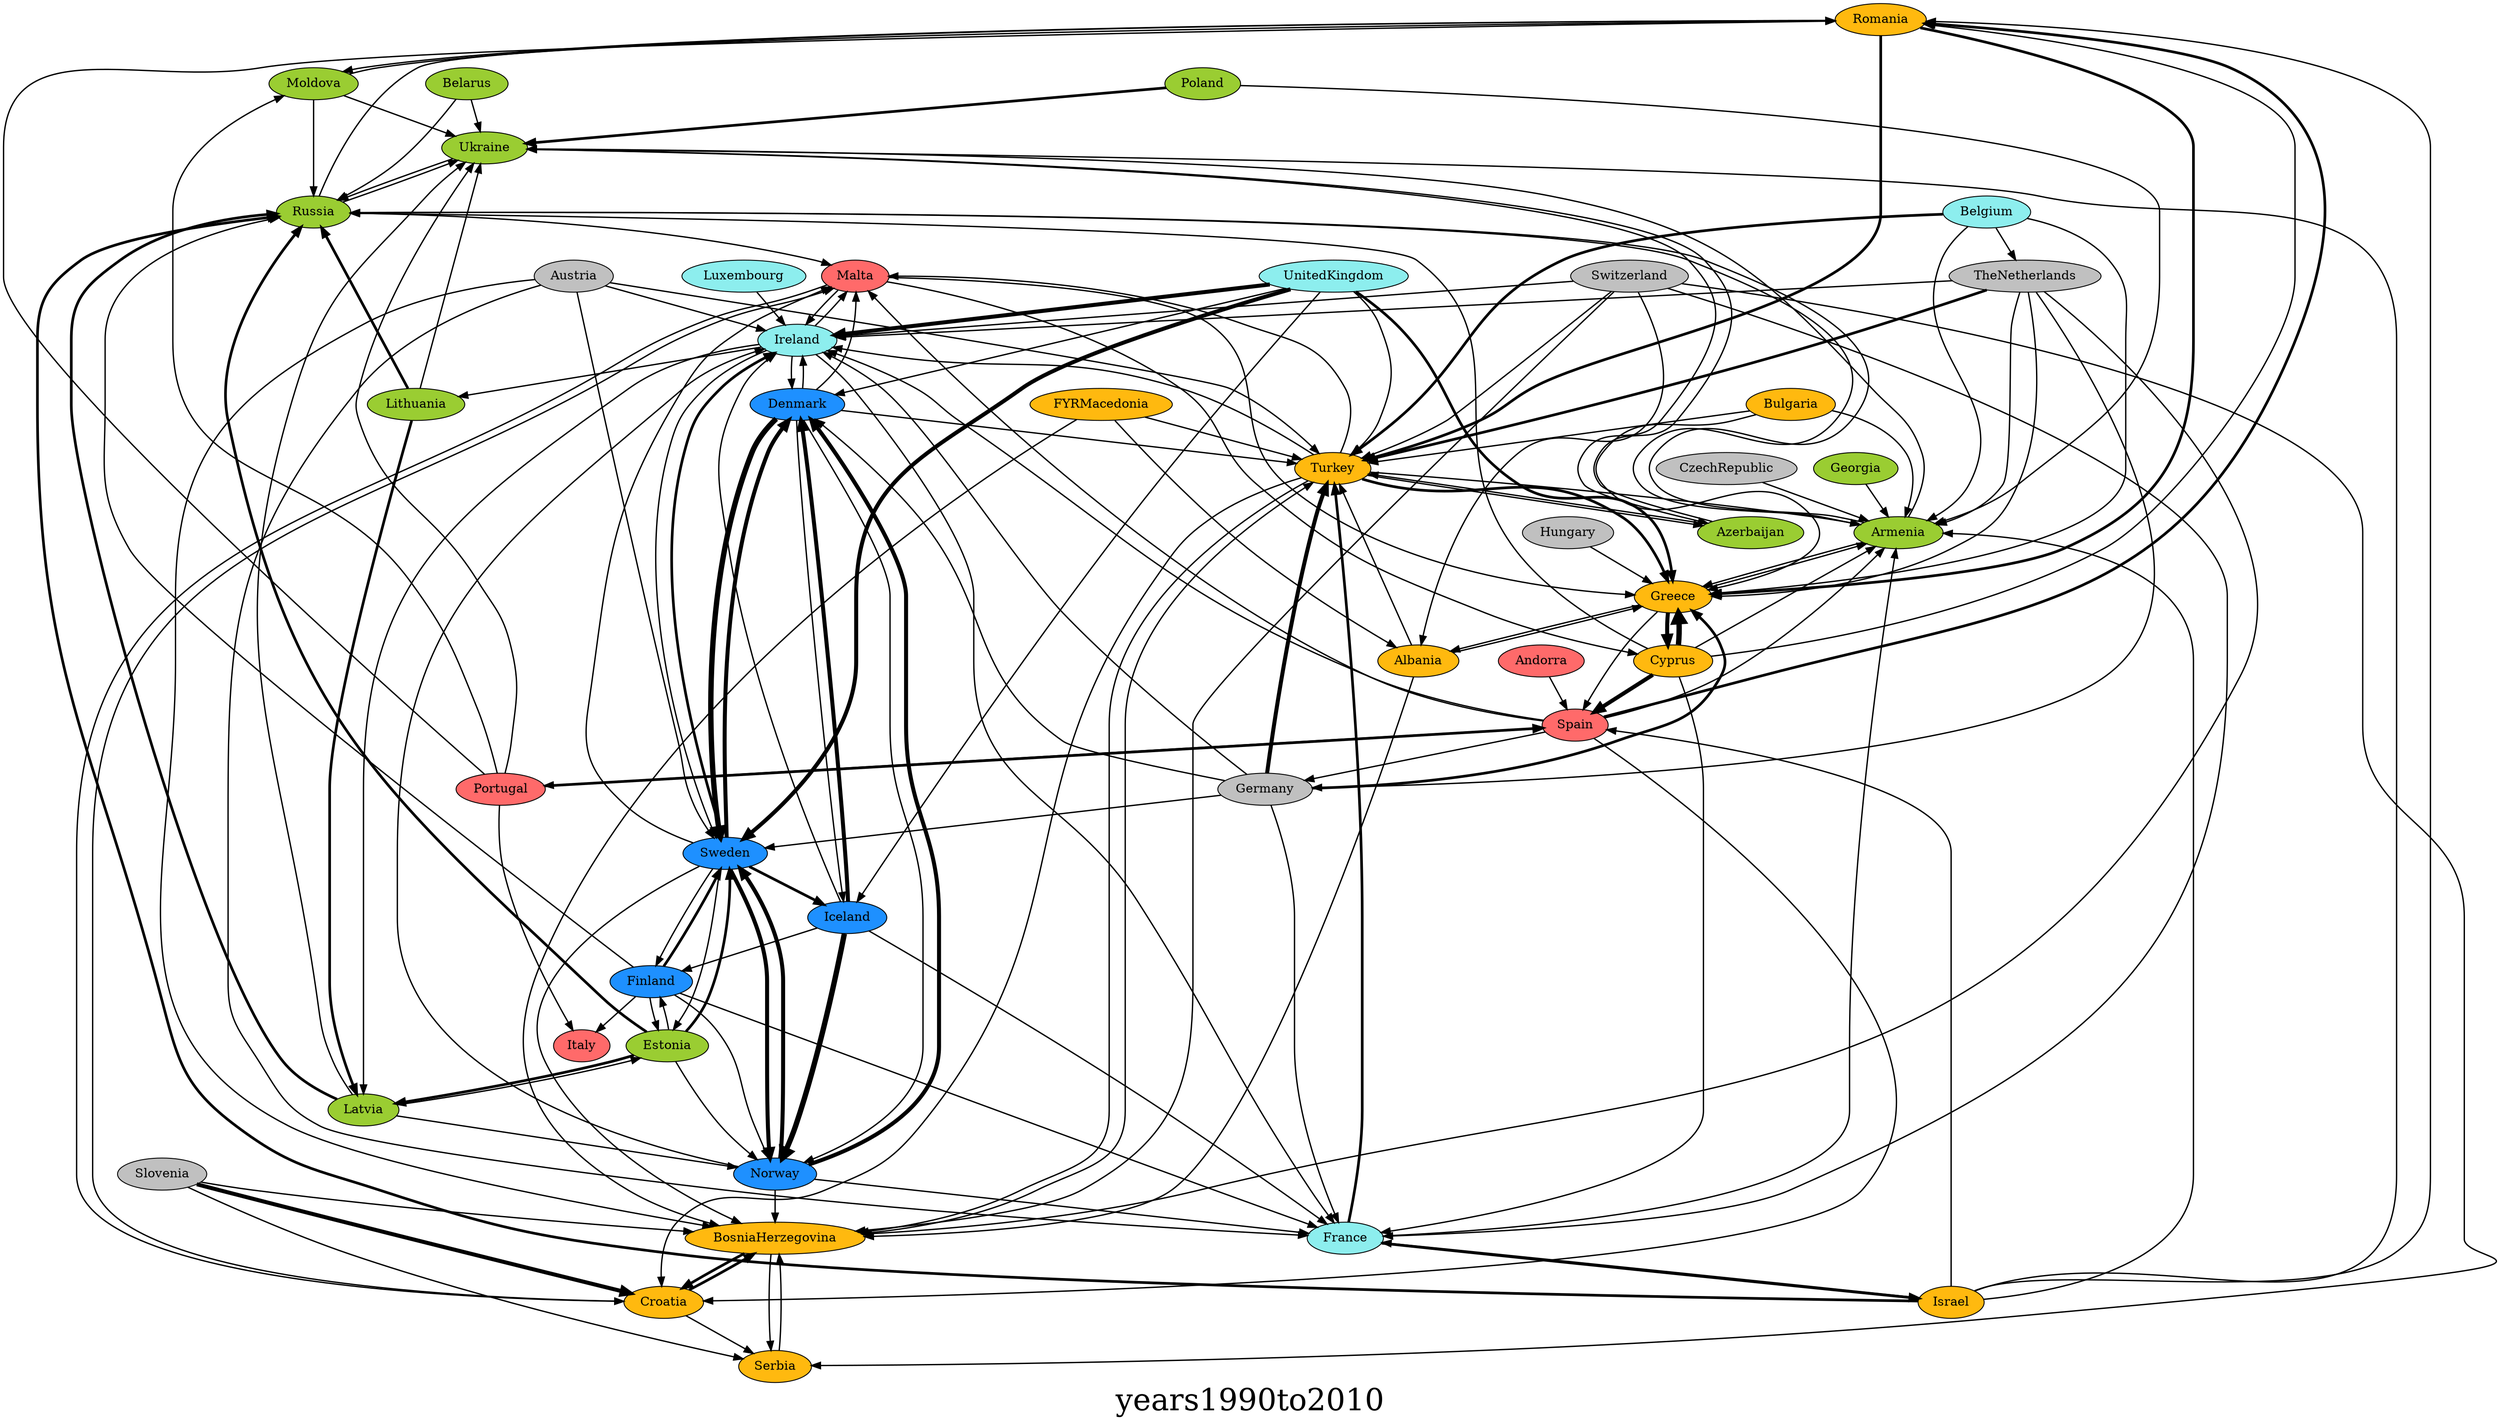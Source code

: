 digraph{ graph [label=years1990to2010, fontsize=34]; Romania [style=filled,fillcolor=darkgoldenrod1]; Moldova [style=filled,fillcolor=olivedrab3]; Denmark [style=filled,fillcolor=dodgerblue]; Turkey [style=filled,fillcolor=darkgoldenrod1]; Armenia [style=filled,fillcolor=olivedrab3]; Russia [style=filled,fillcolor=olivedrab3]; Portugal [style=filled,fillcolor=indianred1]; Moldova [style=filled,fillcolor=olivedrab3]; Germany [style=filled,fillcolor=gray]; Ireland [style=filled,fillcolor=darkslategray2]; Hungary [style=filled,fillcolor=gray]; Greece [style=filled,fillcolor=darkgoldenrod1]; Ireland [style=filled,fillcolor=darkslategray2]; Sweden [style=filled,fillcolor=dodgerblue]; Turkey [style=filled,fillcolor=darkgoldenrod1]; Malta [style=filled,fillcolor=indianred1]; Spain [style=filled,fillcolor=indianred1]; Romania [style=filled,fillcolor=darkgoldenrod1]; Israel [style=filled,fillcolor=darkgoldenrod1]; Romania [style=filled,fillcolor=darkgoldenrod1]; BosniaHerzegovina [style=filled,fillcolor=darkgoldenrod1]; Serbia [style=filled,fillcolor=darkgoldenrod1]; Cyprus [style=filled,fillcolor=darkgoldenrod1]; Russia [style=filled,fillcolor=olivedrab3]; Romania [style=filled,fillcolor=darkgoldenrod1]; Turkey [style=filled,fillcolor=darkgoldenrod1]; Armenia [style=filled,fillcolor=olivedrab3]; Greece [style=filled,fillcolor=darkgoldenrod1]; Armenia [style=filled,fillcolor=olivedrab3]; Estonia [style=filled,fillcolor=olivedrab3]; Sweden [style=filled,fillcolor=dodgerblue]; Bulgaria [style=filled,fillcolor=darkgoldenrod1]; Armenia [style=filled,fillcolor=olivedrab3]; Russia [style=filled,fillcolor=olivedrab3]; Ukraine [style=filled,fillcolor=olivedrab3]; Poland [style=filled,fillcolor=olivedrab3]; Ukraine [style=filled,fillcolor=olivedrab3]; Switzerland [style=filled,fillcolor=gray]; Turkey [style=filled,fillcolor=darkgoldenrod1]; Latvia [style=filled,fillcolor=olivedrab3]; Norway [style=filled,fillcolor=dodgerblue]; Denmark [style=filled,fillcolor=dodgerblue]; Malta [style=filled,fillcolor=indianred1]; Austria [style=filled,fillcolor=gray]; Ireland [style=filled,fillcolor=darkslategray2]; Croatia [style=filled,fillcolor=darkgoldenrod1]; BosniaHerzegovina [style=filled,fillcolor=darkgoldenrod1]; TheNetherlands [style=filled,fillcolor=gray]; Greece [style=filled,fillcolor=darkgoldenrod1]; Norway [style=filled,fillcolor=dodgerblue]; Denmark [style=filled,fillcolor=dodgerblue]; Switzerland [style=filled,fillcolor=gray]; BosniaHerzegovina [style=filled,fillcolor=darkgoldenrod1]; Turkey [style=filled,fillcolor=darkgoldenrod1]; BosniaHerzegovina [style=filled,fillcolor=darkgoldenrod1]; Sweden [style=filled,fillcolor=dodgerblue]; Iceland [style=filled,fillcolor=dodgerblue]; Sweden [style=filled,fillcolor=dodgerblue]; Estonia [style=filled,fillcolor=olivedrab3]; Israel [style=filled,fillcolor=darkgoldenrod1]; France [style=filled,fillcolor=darkslategray2]; Denmark [style=filled,fillcolor=dodgerblue]; Norway [style=filled,fillcolor=dodgerblue]; Ireland [style=filled,fillcolor=darkslategray2]; Latvia [style=filled,fillcolor=olivedrab3]; Malta [style=filled,fillcolor=indianred1]; Ireland [style=filled,fillcolor=darkslategray2]; Iceland [style=filled,fillcolor=dodgerblue]; Finland [style=filled,fillcolor=dodgerblue]; Lithuania [style=filled,fillcolor=olivedrab3]; Latvia [style=filled,fillcolor=olivedrab3]; Turkey [style=filled,fillcolor=darkgoldenrod1]; Greece [style=filled,fillcolor=darkgoldenrod1]; Malta [style=filled,fillcolor=indianred1]; Croatia [style=filled,fillcolor=darkgoldenrod1]; Sweden [style=filled,fillcolor=dodgerblue]; Malta [style=filled,fillcolor=indianred1]; Switzerland [style=filled,fillcolor=gray]; France [style=filled,fillcolor=darkslategray2]; BosniaHerzegovina [style=filled,fillcolor=darkgoldenrod1]; Croatia [style=filled,fillcolor=darkgoldenrod1]; Azerbaijan [style=filled,fillcolor=olivedrab3]; Ukraine [style=filled,fillcolor=olivedrab3]; Germany [style=filled,fillcolor=gray]; France [style=filled,fillcolor=darkslategray2]; Lithuania [style=filled,fillcolor=olivedrab3]; Ukraine [style=filled,fillcolor=olivedrab3]; Spain [style=filled,fillcolor=indianred1]; Armenia [style=filled,fillcolor=olivedrab3]; Greece [style=filled,fillcolor=darkgoldenrod1]; Spain [style=filled,fillcolor=indianred1]; Norway [style=filled,fillcolor=dodgerblue]; Ireland [style=filled,fillcolor=darkslategray2]; BosniaHerzegovina [style=filled,fillcolor=darkgoldenrod1]; Turkey [style=filled,fillcolor=darkgoldenrod1]; TheNetherlands [style=filled,fillcolor=gray]; Armenia [style=filled,fillcolor=olivedrab3]; Germany [style=filled,fillcolor=gray]; Sweden [style=filled,fillcolor=dodgerblue]; Estonia [style=filled,fillcolor=olivedrab3]; Finland [style=filled,fillcolor=dodgerblue]; Norway [style=filled,fillcolor=dodgerblue]; France [style=filled,fillcolor=darkslategray2]; Germany [style=filled,fillcolor=gray]; Denmark [style=filled,fillcolor=dodgerblue]; Cyprus [style=filled,fillcolor=darkgoldenrod1]; Spain [style=filled,fillcolor=indianred1]; Latvia [style=filled,fillcolor=olivedrab3]; Ukraine [style=filled,fillcolor=olivedrab3]; Turkey [style=filled,fillcolor=darkgoldenrod1]; Ireland [style=filled,fillcolor=darkslategray2]; Turkey [style=filled,fillcolor=darkgoldenrod1]; Azerbaijan [style=filled,fillcolor=olivedrab3]; TheNetherlands [style=filled,fillcolor=gray]; Ireland [style=filled,fillcolor=darkslategray2]; Cyprus [style=filled,fillcolor=darkgoldenrod1]; France [style=filled,fillcolor=darkslategray2]; Finland [style=filled,fillcolor=dodgerblue]; Italy [style=filled,fillcolor=indianred1]; Israel [style=filled,fillcolor=darkgoldenrod1]; Ukraine [style=filled,fillcolor=olivedrab3]; Sweden [style=filled,fillcolor=dodgerblue]; BosniaHerzegovina [style=filled,fillcolor=darkgoldenrod1]; UnitedKingdom [style=filled,fillcolor=darkslategray2]; Denmark [style=filled,fillcolor=dodgerblue]; Cyprus [style=filled,fillcolor=darkgoldenrod1]; Greece [style=filled,fillcolor=darkgoldenrod1]; Israel [style=filled,fillcolor=darkgoldenrod1]; Armenia [style=filled,fillcolor=olivedrab3]; Israel [style=filled,fillcolor=darkgoldenrod1]; Spain [style=filled,fillcolor=indianred1]; Denmark [style=filled,fillcolor=dodgerblue]; Sweden [style=filled,fillcolor=dodgerblue]; Croatia [style=filled,fillcolor=darkgoldenrod1]; Serbia [style=filled,fillcolor=darkgoldenrod1]; Austria [style=filled,fillcolor=gray]; Sweden [style=filled,fillcolor=dodgerblue]; Albania [style=filled,fillcolor=darkgoldenrod1]; Turkey [style=filled,fillcolor=darkgoldenrod1]; Spain [style=filled,fillcolor=indianred1]; Croatia [style=filled,fillcolor=darkgoldenrod1]; UnitedKingdom [style=filled,fillcolor=darkslategray2]; Greece [style=filled,fillcolor=darkgoldenrod1]; Denmark [style=filled,fillcolor=dodgerblue]; Iceland [style=filled,fillcolor=dodgerblue]; Poland [style=filled,fillcolor=olivedrab3]; Armenia [style=filled,fillcolor=olivedrab3]; Greece [style=filled,fillcolor=darkgoldenrod1]; Albania [style=filled,fillcolor=darkgoldenrod1]; Belarus [style=filled,fillcolor=olivedrab3]; Russia [style=filled,fillcolor=olivedrab3]; Ukraine [style=filled,fillcolor=olivedrab3]; Azerbaijan [style=filled,fillcolor=olivedrab3]; UnitedKingdom [style=filled,fillcolor=darkslategray2]; Ireland [style=filled,fillcolor=darkslategray2]; Sweden [style=filled,fillcolor=dodgerblue]; Denmark [style=filled,fillcolor=dodgerblue]; Austria [style=filled,fillcolor=gray]; BosniaHerzegovina [style=filled,fillcolor=darkgoldenrod1]; Spain [style=filled,fillcolor=indianred1]; Portugal [style=filled,fillcolor=indianred1]; Belgium [style=filled,fillcolor=darkslategray2]; TheNetherlands [style=filled,fillcolor=gray]; Portugal [style=filled,fillcolor=indianred1]; Italy [style=filled,fillcolor=indianred1]; Romania [style=filled,fillcolor=darkgoldenrod1]; Greece [style=filled,fillcolor=darkgoldenrod1]; Portugal [style=filled,fillcolor=indianred1]; Romania [style=filled,fillcolor=darkgoldenrod1]; Turkey [style=filled,fillcolor=darkgoldenrod1]; Croatia [style=filled,fillcolor=darkgoldenrod1]; Malta [style=filled,fillcolor=indianred1]; Latvia [style=filled,fillcolor=olivedrab3]; Russia [style=filled,fillcolor=olivedrab3]; FYRMacedonia [style=filled,fillcolor=darkgoldenrod1]; Turkey [style=filled,fillcolor=darkgoldenrod1]; Germany [style=filled,fillcolor=gray]; Turkey [style=filled,fillcolor=darkgoldenrod1]; Spain [style=filled,fillcolor=indianred1]; Germany [style=filled,fillcolor=gray]; Greece [style=filled,fillcolor=darkgoldenrod1]; Russia [style=filled,fillcolor=olivedrab3]; Malta [style=filled,fillcolor=indianred1]; Greece [style=filled,fillcolor=darkgoldenrod1]; Cyprus [style=filled,fillcolor=darkgoldenrod1]; Estonia [style=filled,fillcolor=olivedrab3]; Russia [style=filled,fillcolor=olivedrab3]; Finland [style=filled,fillcolor=dodgerblue]; France [style=filled,fillcolor=darkslategray2]; Ireland [style=filled,fillcolor=darkslategray2]; Lithuania [style=filled,fillcolor=olivedrab3]; Russia [style=filled,fillcolor=olivedrab3]; Armenia [style=filled,fillcolor=olivedrab3]; Austria [style=filled,fillcolor=gray]; France [style=filled,fillcolor=darkslategray2]; Serbia [style=filled,fillcolor=darkgoldenrod1]; BosniaHerzegovina [style=filled,fillcolor=darkgoldenrod1]; Estonia [style=filled,fillcolor=olivedrab3]; Latvia [style=filled,fillcolor=olivedrab3]; UnitedKingdom [style=filled,fillcolor=darkslategray2]; Sweden [style=filled,fillcolor=dodgerblue]; Norway [style=filled,fillcolor=dodgerblue]; Sweden [style=filled,fillcolor=dodgerblue]; Moldova [style=filled,fillcolor=olivedrab3]; Russia [style=filled,fillcolor=olivedrab3]; Bulgaria [style=filled,fillcolor=darkgoldenrod1]; Greece [style=filled,fillcolor=darkgoldenrod1]; Portugal [style=filled,fillcolor=indianred1]; Spain [style=filled,fillcolor=indianred1]; Switzerland [style=filled,fillcolor=gray]; Albania [style=filled,fillcolor=darkgoldenrod1]; Andorra [style=filled,fillcolor=indianred1]; Spain [style=filled,fillcolor=indianred1]; Ireland [style=filled,fillcolor=darkslategray2]; Finland [style=filled,fillcolor=dodgerblue]; Norway [style=filled,fillcolor=dodgerblue]; Bulgaria [style=filled,fillcolor=darkgoldenrod1]; Turkey [style=filled,fillcolor=darkgoldenrod1]; Ireland [style=filled,fillcolor=darkslategray2]; Malta [style=filled,fillcolor=indianred1]; Sweden [style=filled,fillcolor=dodgerblue]; Norway [style=filled,fillcolor=dodgerblue]; Lithuania [style=filled,fillcolor=olivedrab3]; Russia [style=filled,fillcolor=olivedrab3]; Sweden [style=filled,fillcolor=dodgerblue]; Finland [style=filled,fillcolor=dodgerblue]; Estonia [style=filled,fillcolor=olivedrab3]; Norway [style=filled,fillcolor=dodgerblue]; Ireland [style=filled,fillcolor=darkslategray2]; Denmark [style=filled,fillcolor=dodgerblue]; TheNetherlands [style=filled,fillcolor=gray]; BosniaHerzegovina [style=filled,fillcolor=darkgoldenrod1]; Ukraine [style=filled,fillcolor=olivedrab3]; Russia [style=filled,fillcolor=olivedrab3]; Belgium [style=filled,fillcolor=darkslategray2]; Armenia [style=filled,fillcolor=olivedrab3]; Norway [style=filled,fillcolor=dodgerblue]; BosniaHerzegovina [style=filled,fillcolor=darkgoldenrod1]; Ireland [style=filled,fillcolor=darkslategray2]; France [style=filled,fillcolor=darkslategray2]; Cyprus [style=filled,fillcolor=darkgoldenrod1]; Romania [style=filled,fillcolor=darkgoldenrod1]; France [style=filled,fillcolor=darkslategray2]; Israel [style=filled,fillcolor=darkgoldenrod1]; Denmark [style=filled,fillcolor=dodgerblue]; Ireland [style=filled,fillcolor=darkslategray2]; TheNetherlands [style=filled,fillcolor=gray]; Germany [style=filled,fillcolor=gray]; Austria [style=filled,fillcolor=gray]; Turkey [style=filled,fillcolor=darkgoldenrod1]; France [style=filled,fillcolor=darkslategray2]; Armenia [style=filled,fillcolor=olivedrab3]; Moldova [style=filled,fillcolor=olivedrab3]; Romania [style=filled,fillcolor=darkgoldenrod1]; Albania [style=filled,fillcolor=darkgoldenrod1]; Greece [style=filled,fillcolor=darkgoldenrod1]; Slovenia [style=filled,fillcolor=gray]; Serbia [style=filled,fillcolor=darkgoldenrod1]; Luxembourg [style=filled,fillcolor=darkslategray2]; Ireland [style=filled,fillcolor=darkslategray2]; Belgium [style=filled,fillcolor=darkslategray2]; Greece [style=filled,fillcolor=darkgoldenrod1]; Belgium [style=filled,fillcolor=darkslategray2]; Turkey [style=filled,fillcolor=darkgoldenrod1]; Slovenia [style=filled,fillcolor=gray]; Croatia [style=filled,fillcolor=darkgoldenrod1]; Malta [style=filled,fillcolor=indianred1]; Cyprus [style=filled,fillcolor=darkgoldenrod1]; Russia [style=filled,fillcolor=olivedrab3]; Romania [style=filled,fillcolor=darkgoldenrod1]; TheNetherlands [style=filled,fillcolor=gray]; Turkey [style=filled,fillcolor=darkgoldenrod1]; Armenia [style=filled,fillcolor=olivedrab3]; Switzerland [style=filled,fillcolor=gray]; Ireland [style=filled,fillcolor=darkslategray2]; Albania [style=filled,fillcolor=darkgoldenrod1]; BosniaHerzegovina [style=filled,fillcolor=darkgoldenrod1]; FYRMacedonia [style=filled,fillcolor=darkgoldenrod1]; BosniaHerzegovina [style=filled,fillcolor=darkgoldenrod1]; Moldova [style=filled,fillcolor=olivedrab3]; Ukraine [style=filled,fillcolor=olivedrab3]; UnitedKingdom [style=filled,fillcolor=darkslategray2]; Turkey [style=filled,fillcolor=darkgoldenrod1]; Finland [style=filled,fillcolor=dodgerblue]; Estonia [style=filled,fillcolor=olivedrab3]; Sweden [style=filled,fillcolor=dodgerblue]; Ireland [style=filled,fillcolor=darkslategray2]; Belarus [style=filled,fillcolor=olivedrab3]; Ukraine [style=filled,fillcolor=olivedrab3]; Israel [style=filled,fillcolor=darkgoldenrod1]; Russia [style=filled,fillcolor=olivedrab3]; Slovenia [style=filled,fillcolor=gray]; BosniaHerzegovina [style=filled,fillcolor=darkgoldenrod1]; Switzerland [style=filled,fillcolor=gray]; Serbia [style=filled,fillcolor=darkgoldenrod1]; Cyprus [style=filled,fillcolor=darkgoldenrod1]; Armenia [style=filled,fillcolor=olivedrab3]; FYRMacedonia [style=filled,fillcolor=darkgoldenrod1]; Albania [style=filled,fillcolor=darkgoldenrod1]; France [style=filled,fillcolor=darkslategray2]; Turkey [style=filled,fillcolor=darkgoldenrod1]; Iceland [style=filled,fillcolor=dodgerblue]; Denmark [style=filled,fillcolor=dodgerblue]; Azerbaijan [style=filled,fillcolor=olivedrab3]; Turkey [style=filled,fillcolor=darkgoldenrod1]; Iceland [style=filled,fillcolor=dodgerblue]; Norway [style=filled,fillcolor=dodgerblue]; CzechRepublic [style=filled,fillcolor=gray]; Armenia [style=filled,fillcolor=olivedrab3]; Finland [style=filled,fillcolor=dodgerblue]; Russia [style=filled,fillcolor=olivedrab3]; Portugal [style=filled,fillcolor=indianred1]; Ukraine [style=filled,fillcolor=olivedrab3]; Latvia [style=filled,fillcolor=olivedrab3]; Estonia [style=filled,fillcolor=olivedrab3]; UnitedKingdom [style=filled,fillcolor=darkslategray2]; Iceland [style=filled,fillcolor=dodgerblue]; Finland [style=filled,fillcolor=dodgerblue]; Sweden [style=filled,fillcolor=dodgerblue]; Armenia [style=filled,fillcolor=olivedrab3]; Ukraine [style=filled,fillcolor=olivedrab3]; Malta [style=filled,fillcolor=indianred1]; Greece [style=filled,fillcolor=darkgoldenrod1]; Iceland [style=filled,fillcolor=dodgerblue]; France [style=filled,fillcolor=darkslategray2]; Spain [style=filled,fillcolor=indianred1]; Malta [style=filled,fillcolor=indianred1]; Iceland [style=filled,fillcolor=dodgerblue]; Ireland [style=filled,fillcolor=darkslategray2]; Georgia [style=filled,fillcolor=olivedrab3]; Armenia [style=filled,fillcolor=olivedrab3]; Romania->Moldova [penwidth=1.5];Denmark->Turkey [penwidth=1.5];Armenia->Russia [penwidth=1.5];Portugal->Moldova [penwidth=1.5];Germany->Ireland [penwidth=1.5];Hungary->Greece [penwidth=1.5];Ireland->Sweden [penwidth=1.5];Turkey->Malta [penwidth=1.5];Spain->Romania [penwidth=3.0];Israel->Romania [penwidth=1.5];BosniaHerzegovina->Serbia [penwidth=1.5];Cyprus->Russia [penwidth=1.5];Romania->Turkey [penwidth=3.0];Armenia->Greece [penwidth=1.5];Greece->Armenia [penwidth=1.5];Estonia->Sweden [penwidth=3.0];Bulgaria->Armenia [penwidth=1.5];Russia->Ukraine [penwidth=1.5];Poland->Ukraine [penwidth=3.0];Switzerland->Turkey [penwidth=1.5];Latvia->Norway [penwidth=1.5];Denmark->Malta [penwidth=1.5];Austria->Ireland [penwidth=1.5];Croatia->BosniaHerzegovina [penwidth=3.0];TheNetherlands->Greece [penwidth=1.5];Norway->Denmark [penwidth=4.5];Switzerland->BosniaHerzegovina [penwidth=1.5];Turkey->BosniaHerzegovina [penwidth=1.5];Sweden->Iceland [penwidth=3.0];Sweden->Estonia [penwidth=1.5];Israel->France [penwidth=1.5];Denmark->Norway [penwidth=1.5];Ireland->Latvia [penwidth=1.5];Malta->Ireland [penwidth=1.5];Iceland->Finland [penwidth=1.5];Lithuania->Latvia [penwidth=3.0];Turkey->Greece [penwidth=3.0];Malta->Croatia [penwidth=1.5];Sweden->Malta [penwidth=1.5];Switzerland->France [penwidth=1.5];BosniaHerzegovina->Croatia [penwidth=3.0];Azerbaijan->Ukraine [penwidth=1.5];Germany->France [penwidth=1.5];Lithuania->Ukraine [penwidth=1.5];Spain->Armenia [penwidth=1.5];Greece->Spain [penwidth=1.5];Norway->Ireland [penwidth=1.5];BosniaHerzegovina->Turkey [penwidth=1.5];TheNetherlands->Armenia [penwidth=1.5];Germany->Sweden [penwidth=1.5];Estonia->Finland [penwidth=1.5];Norway->France [penwidth=1.5];Germany->Denmark [penwidth=1.5];Cyprus->Spain [penwidth=4.5];Latvia->Ukraine [penwidth=1.5];Turkey->Ireland [penwidth=1.5];Turkey->Azerbaijan [penwidth=1.5];TheNetherlands->Ireland [penwidth=1.5];Cyprus->France [penwidth=1.5];Finland->Italy [penwidth=1.5];Israel->Ukraine [penwidth=1.5];Sweden->BosniaHerzegovina [penwidth=1.5];UnitedKingdom->Denmark [penwidth=1.5];Cyprus->Greece [penwidth=6.0];Israel->Armenia [penwidth=1.5];Israel->Spain [penwidth=1.5];Denmark->Sweden [penwidth=6.0];Croatia->Serbia [penwidth=1.5];Austria->Sweden [penwidth=1.5];Albania->Turkey [penwidth=1.5];Spain->Croatia [penwidth=1.5];UnitedKingdom->Greece [penwidth=3.0];Denmark->Iceland [penwidth=1.5];Poland->Armenia [penwidth=1.5];Greece->Albania [penwidth=1.5];Belarus->Russia [penwidth=1.5];Ukraine->Azerbaijan [penwidth=1.5];UnitedKingdom->Ireland [penwidth=4.5];Sweden->Denmark [penwidth=4.5];Austria->BosniaHerzegovina [penwidth=1.5];Spain->Portugal [penwidth=1.5];Belgium->TheNetherlands [penwidth=1.5];Portugal->Italy [penwidth=1.5];Romania->Greece [penwidth=3.0];Portugal->Romania [penwidth=1.5];Turkey->Croatia [penwidth=1.5];Croatia->Malta [penwidth=1.5];Latvia->Russia [penwidth=3.0];FYRMacedonia->Turkey [penwidth=1.5];Germany->Turkey [penwidth=4.5];Spain->Germany [penwidth=1.5];Germany->Greece [penwidth=3.0];Russia->Malta [penwidth=1.5];Greece->Cyprus [penwidth=4.5];Estonia->Russia [penwidth=3.0];Finland->France [penwidth=1.5];Ireland->Lithuania [penwidth=1.5];Russia->Armenia [penwidth=1.5];Austria->France [penwidth=1.5];Serbia->BosniaHerzegovina [penwidth=1.5];Estonia->Latvia [penwidth=3.0];UnitedKingdom->Sweden [penwidth=4.5];Norway->Sweden [penwidth=4.5];Moldova->Russia [penwidth=1.5];Bulgaria->Greece [penwidth=1.5];Portugal->Spain [penwidth=3.0];Switzerland->Albania [penwidth=1.5];Andorra->Spain [penwidth=1.5];Spain->Ireland [penwidth=1.5];Finland->Norway [penwidth=1.5];Bulgaria->Turkey [penwidth=1.5];Ireland->Malta [penwidth=1.5];Sweden->Norway [penwidth=4.5];Lithuania->Russia [penwidth=3.0];Sweden->Finland [penwidth=1.5];Estonia->Norway [penwidth=1.5];Ireland->Denmark [penwidth=1.5];TheNetherlands->BosniaHerzegovina [penwidth=1.5];Ukraine->Russia [penwidth=1.5];Belgium->Armenia [penwidth=1.5];Norway->BosniaHerzegovina [penwidth=1.5];Ireland->France [penwidth=1.5];Cyprus->Romania [penwidth=1.5];France->Israel [penwidth=3.0];Denmark->Ireland [penwidth=1.5];TheNetherlands->Germany [penwidth=1.5];Austria->Turkey [penwidth=1.5];France->Armenia [penwidth=1.5];Moldova->Romania [penwidth=1.5];Albania->Greece [penwidth=1.5];Slovenia->Serbia [penwidth=1.5];Luxembourg->Ireland [penwidth=1.5];Belgium->Greece [penwidth=1.5];Belgium->Turkey [penwidth=3.0];Slovenia->Croatia [penwidth=4.5];Malta->Cyprus [penwidth=1.5];Russia->Romania [penwidth=1.5];TheNetherlands->Turkey [penwidth=3.0];Turkey->Armenia [penwidth=1.5];Switzerland->Ireland [penwidth=1.5];Albania->BosniaHerzegovina [penwidth=1.5];FYRMacedonia->BosniaHerzegovina [penwidth=1.5];Moldova->Ukraine [penwidth=1.5];UnitedKingdom->Turkey [penwidth=1.5];Finland->Estonia [penwidth=1.5];Sweden->Ireland [penwidth=3.0];Belarus->Ukraine [penwidth=1.5];Israel->Russia [penwidth=3.0];Slovenia->BosniaHerzegovina [penwidth=1.5];Switzerland->Serbia [penwidth=1.5];Cyprus->Armenia [penwidth=1.5];FYRMacedonia->Albania [penwidth=1.5];France->Turkey [penwidth=3.0];Iceland->Denmark [penwidth=4.5];Azerbaijan->Turkey [penwidth=1.5];Iceland->Norway [penwidth=6.0];CzechRepublic->Armenia [penwidth=1.5];Finland->Russia [penwidth=1.5];Portugal->Ukraine [penwidth=1.5];Latvia->Estonia [penwidth=1.5];UnitedKingdom->Iceland [penwidth=1.5];Finland->Sweden [penwidth=3.0];Armenia->Ukraine [penwidth=1.5];Malta->Greece [penwidth=1.5];Iceland->France [penwidth=1.5];Spain->Malta [penwidth=1.5];Iceland->Ireland [penwidth=1.5];Georgia->Armenia [penwidth=1.5];}
